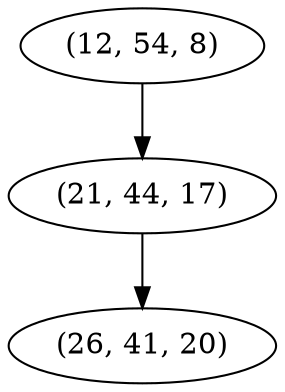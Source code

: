 digraph tree {
    "(12, 54, 8)";
    "(21, 44, 17)";
    "(26, 41, 20)";
    "(12, 54, 8)" -> "(21, 44, 17)";
    "(21, 44, 17)" -> "(26, 41, 20)";
}
